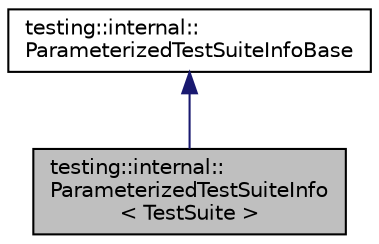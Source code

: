 digraph "testing::internal::ParameterizedTestSuiteInfo&lt; TestSuite &gt;"
{
  edge [fontname="Helvetica",fontsize="10",labelfontname="Helvetica",labelfontsize="10"];
  node [fontname="Helvetica",fontsize="10",shape=record];
  Node2 [label="testing::internal::\lParameterizedTestSuiteInfo\l\< TestSuite \>",height=0.2,width=0.4,color="black", fillcolor="grey75", style="filled", fontcolor="black"];
  Node3 -> Node2 [dir="back",color="midnightblue",fontsize="10",style="solid",fontname="Helvetica"];
  Node3 [label="testing::internal::\lParameterizedTestSuiteInfoBase",height=0.2,width=0.4,color="black", fillcolor="white", style="filled",URL="$classtesting_1_1internal_1_1ParameterizedTestSuiteInfoBase.html"];
}

